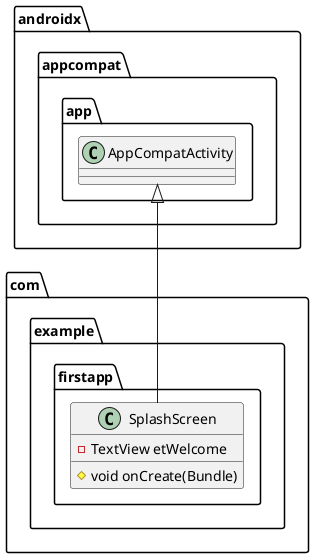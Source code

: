 @startuml
class com.example.firstapp.SplashScreen {
- TextView etWelcome
# void onCreate(Bundle)
}




androidx.appcompat.app.AppCompatActivity <|-- com.example.firstapp.SplashScreen
@enduml